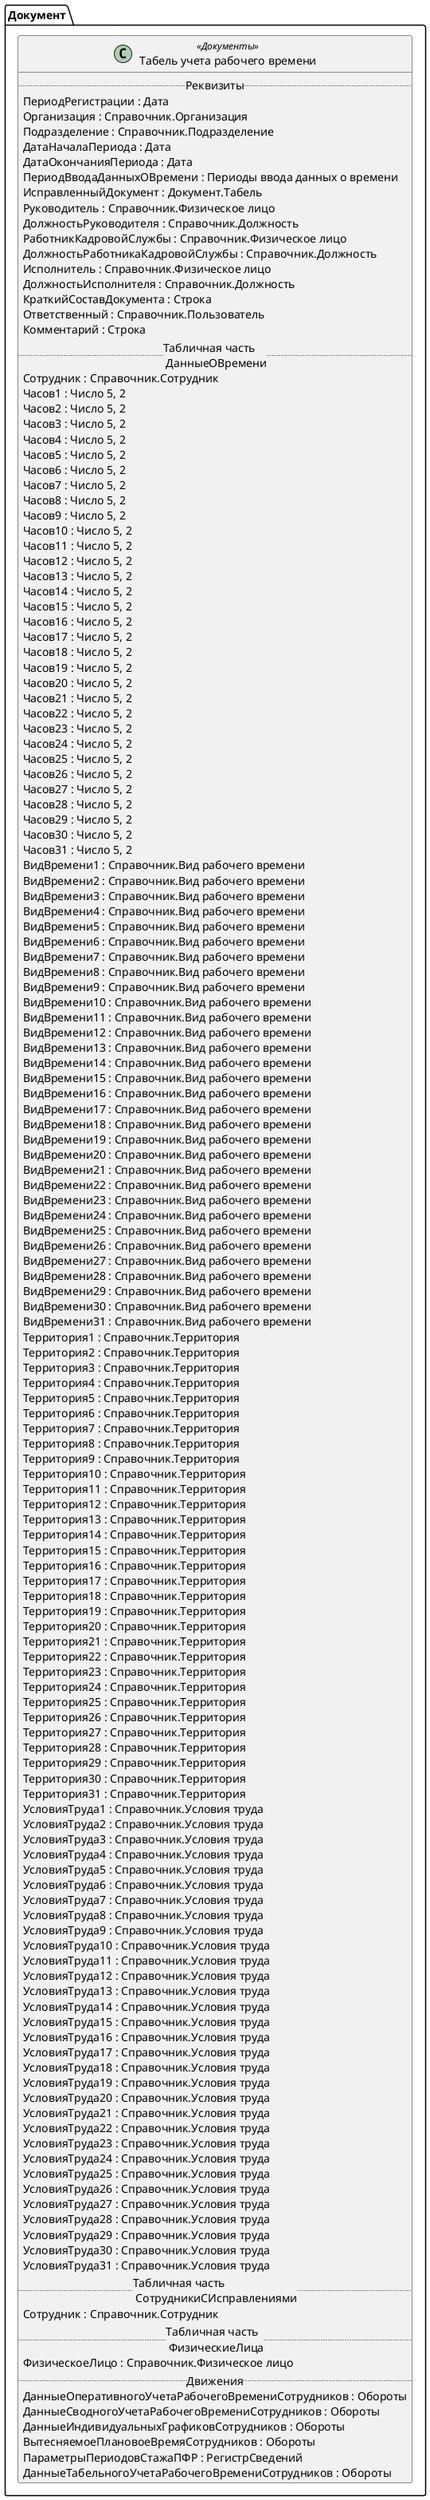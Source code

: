 ﻿@startuml ТабельУчетаРабочегоВремени
'!include templates.wsd
'..\include templates.wsd
class Документ.ТабельУчетаРабочегоВремени as "Табель учета рабочего времени" <<Документы>>
{
..Реквизиты..
ПериодРегистрации : Дата
Организация : Справочник.Организация
Подразделение : Справочник.Подразделение
ДатаНачалаПериода : Дата
ДатаОкончанияПериода : Дата
ПериодВводаДанныхОВремени : Периоды ввода данных о времени
ИсправленныйДокумент : Документ.Табель
Руководитель : Справочник.Физическое лицо
ДолжностьРуководителя : Справочник.Должность
РаботникКадровойСлужбы : Справочник.Физическое лицо
ДолжностьРаботникаКадровойСлужбы : Справочник.Должность
Исполнитель : Справочник.Физическое лицо
ДолжностьИсполнителя : Справочник.Должность
КраткийСоставДокумента : Строка
Ответственный : Справочник.Пользователь
Комментарий : Строка
..Табличная часть \n ДанныеОВремени..
Сотрудник : Справочник.Сотрудник
Часов1 : Число 5, 2
Часов2 : Число 5, 2
Часов3 : Число 5, 2
Часов4 : Число 5, 2
Часов5 : Число 5, 2
Часов6 : Число 5, 2
Часов7 : Число 5, 2
Часов8 : Число 5, 2
Часов9 : Число 5, 2
Часов10 : Число 5, 2
Часов11 : Число 5, 2
Часов12 : Число 5, 2
Часов13 : Число 5, 2
Часов14 : Число 5, 2
Часов15 : Число 5, 2
Часов16 : Число 5, 2
Часов17 : Число 5, 2
Часов18 : Число 5, 2
Часов19 : Число 5, 2
Часов20 : Число 5, 2
Часов21 : Число 5, 2
Часов22 : Число 5, 2
Часов23 : Число 5, 2
Часов24 : Число 5, 2
Часов25 : Число 5, 2
Часов26 : Число 5, 2
Часов27 : Число 5, 2
Часов28 : Число 5, 2
Часов29 : Число 5, 2
Часов30 : Число 5, 2
Часов31 : Число 5, 2
ВидВремени1 : Справочник.Вид рабочего времени
ВидВремени2 : Справочник.Вид рабочего времени
ВидВремени3 : Справочник.Вид рабочего времени
ВидВремени4 : Справочник.Вид рабочего времени
ВидВремени5 : Справочник.Вид рабочего времени
ВидВремени6 : Справочник.Вид рабочего времени
ВидВремени7 : Справочник.Вид рабочего времени
ВидВремени8 : Справочник.Вид рабочего времени
ВидВремени9 : Справочник.Вид рабочего времени
ВидВремени10 : Справочник.Вид рабочего времени
ВидВремени11 : Справочник.Вид рабочего времени
ВидВремени12 : Справочник.Вид рабочего времени
ВидВремени13 : Справочник.Вид рабочего времени
ВидВремени14 : Справочник.Вид рабочего времени
ВидВремени15 : Справочник.Вид рабочего времени
ВидВремени16 : Справочник.Вид рабочего времени
ВидВремени17 : Справочник.Вид рабочего времени
ВидВремени18 : Справочник.Вид рабочего времени
ВидВремени19 : Справочник.Вид рабочего времени
ВидВремени20 : Справочник.Вид рабочего времени
ВидВремени21 : Справочник.Вид рабочего времени
ВидВремени22 : Справочник.Вид рабочего времени
ВидВремени23 : Справочник.Вид рабочего времени
ВидВремени24 : Справочник.Вид рабочего времени
ВидВремени25 : Справочник.Вид рабочего времени
ВидВремени26 : Справочник.Вид рабочего времени
ВидВремени27 : Справочник.Вид рабочего времени
ВидВремени28 : Справочник.Вид рабочего времени
ВидВремени29 : Справочник.Вид рабочего времени
ВидВремени30 : Справочник.Вид рабочего времени
ВидВремени31 : Справочник.Вид рабочего времени
Территория1 : Справочник.Территория
Территория2 : Справочник.Территория
Территория3 : Справочник.Территория
Территория4 : Справочник.Территория
Территория5 : Справочник.Территория
Территория6 : Справочник.Территория
Территория7 : Справочник.Территория
Территория8 : Справочник.Территория
Территория9 : Справочник.Территория
Территория10 : Справочник.Территория
Территория11 : Справочник.Территория
Территория12 : Справочник.Территория
Территория13 : Справочник.Территория
Территория14 : Справочник.Территория
Территория15 : Справочник.Территория
Территория16 : Справочник.Территория
Территория17 : Справочник.Территория
Территория18 : Справочник.Территория
Территория19 : Справочник.Территория
Территория20 : Справочник.Территория
Территория21 : Справочник.Территория
Территория22 : Справочник.Территория
Территория23 : Справочник.Территория
Территория24 : Справочник.Территория
Территория25 : Справочник.Территория
Территория26 : Справочник.Территория
Территория27 : Справочник.Территория
Территория28 : Справочник.Территория
Территория29 : Справочник.Территория
Территория30 : Справочник.Территория
Территория31 : Справочник.Территория
УсловияТруда1 : Справочник.Условия труда
УсловияТруда2 : Справочник.Условия труда
УсловияТруда3 : Справочник.Условия труда
УсловияТруда4 : Справочник.Условия труда
УсловияТруда5 : Справочник.Условия труда
УсловияТруда6 : Справочник.Условия труда
УсловияТруда7 : Справочник.Условия труда
УсловияТруда8 : Справочник.Условия труда
УсловияТруда9 : Справочник.Условия труда
УсловияТруда10 : Справочник.Условия труда
УсловияТруда11 : Справочник.Условия труда
УсловияТруда12 : Справочник.Условия труда
УсловияТруда13 : Справочник.Условия труда
УсловияТруда14 : Справочник.Условия труда
УсловияТруда15 : Справочник.Условия труда
УсловияТруда16 : Справочник.Условия труда
УсловияТруда17 : Справочник.Условия труда
УсловияТруда18 : Справочник.Условия труда
УсловияТруда19 : Справочник.Условия труда
УсловияТруда20 : Справочник.Условия труда
УсловияТруда21 : Справочник.Условия труда
УсловияТруда22 : Справочник.Условия труда
УсловияТруда23 : Справочник.Условия труда
УсловияТруда24 : Справочник.Условия труда
УсловияТруда25 : Справочник.Условия труда
УсловияТруда26 : Справочник.Условия труда
УсловияТруда27 : Справочник.Условия труда
УсловияТруда28 : Справочник.Условия труда
УсловияТруда29 : Справочник.Условия труда
УсловияТруда30 : Справочник.Условия труда
УсловияТруда31 : Справочник.Условия труда
..Табличная часть \n СотрудникиСИсправлениями..
Сотрудник : Справочник.Сотрудник
..Табличная часть \n ФизическиеЛица..
ФизическоеЛицо : Справочник.Физическое лицо
..Движения..
ДанныеОперативногоУчетаРабочегоВремениСотрудников : Обороты
ДанныеСводногоУчетаРабочегоВремениСотрудников : Обороты
ДанныеИндивидуальныхГрафиковСотрудников : Обороты
ВытесняемоеПлановоеВремяСотрудников : Обороты
ПараметрыПериодовСтажаПФР : РегистрСведений
ДанныеТабельногоУчетаРабочегоВремениСотрудников : Обороты
}
@enduml
